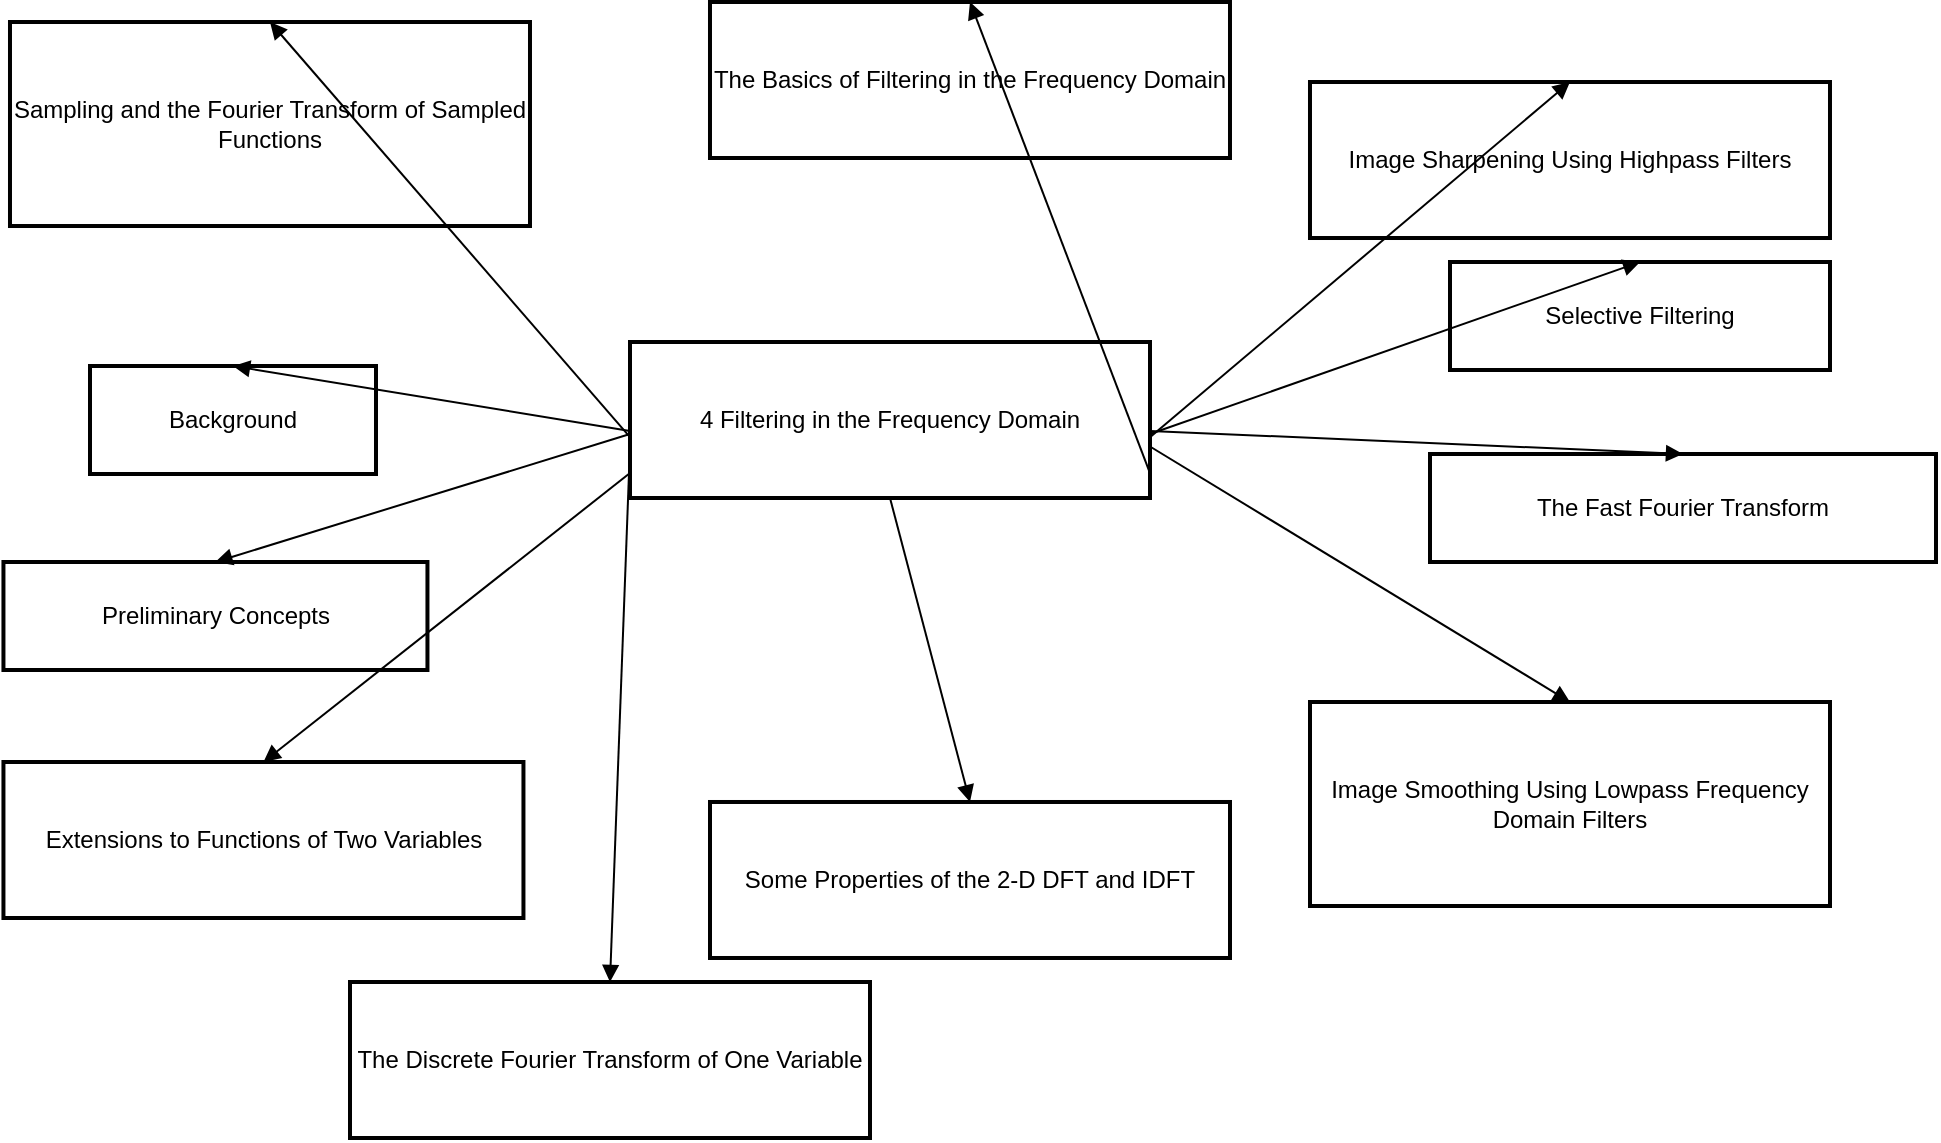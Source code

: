 <mxfile version="26.0.5">
  <diagram name="Page-1" id="syH2UWJGvl_GmndujwGW">
    <mxGraphModel dx="987" dy="1089" grid="1" gridSize="10" guides="1" tooltips="1" connect="1" arrows="1" fold="1" page="1" pageScale="1" pageWidth="850" pageHeight="1100" math="0" shadow="0">
      <root>
        <mxCell id="0" />
        <mxCell id="1" parent="0" />
        <mxCell id="OBfY5L2_PUwbSFdp8kNL-3" value="4 Filtering in the Frequency Domain" style="whiteSpace=wrap;strokeWidth=2;" vertex="1" parent="1">
          <mxGeometry x="1360" y="230" width="260" height="78" as="geometry" />
        </mxCell>
        <mxCell id="OBfY5L2_PUwbSFdp8kNL-4" value="Background" style="whiteSpace=wrap;strokeWidth=2;" vertex="1" parent="1">
          <mxGeometry x="1090.0" y="241.999" width="143" height="54" as="geometry" />
        </mxCell>
        <mxCell id="OBfY5L2_PUwbSFdp8kNL-5" value="Preliminary Concepts" style="whiteSpace=wrap;strokeWidth=2;" vertex="1" parent="1">
          <mxGeometry x="1046.727" y="339.999" width="212" height="54" as="geometry" />
        </mxCell>
        <mxCell id="OBfY5L2_PUwbSFdp8kNL-6" value="Sampling and the Fourier Transform of Sampled Functions" style="whiteSpace=wrap;strokeWidth=2;" vertex="1" parent="1">
          <mxGeometry x="1049.997" y="70.004" width="260" height="102" as="geometry" />
        </mxCell>
        <mxCell id="OBfY5L2_PUwbSFdp8kNL-7" value="The Discrete Fourier Transform of One Variable" style="whiteSpace=wrap;strokeWidth=2;" vertex="1" parent="1">
          <mxGeometry x="1219.999" y="550.0" width="260" height="78" as="geometry" />
        </mxCell>
        <mxCell id="OBfY5L2_PUwbSFdp8kNL-8" value="Extensions to Functions of Two Variables" style="whiteSpace=wrap;strokeWidth=2;" vertex="1" parent="1">
          <mxGeometry x="1046.724" y="440.001" width="260" height="78" as="geometry" />
        </mxCell>
        <mxCell id="OBfY5L2_PUwbSFdp8kNL-9" value="Some Properties of the 2-D DFT and IDFT" style="whiteSpace=wrap;strokeWidth=2;" vertex="1" parent="1">
          <mxGeometry x="1399.998" y="459.995" width="260" height="78" as="geometry" />
        </mxCell>
        <mxCell id="OBfY5L2_PUwbSFdp8kNL-10" value="The Basics of Filtering in the Frequency Domain" style="whiteSpace=wrap;strokeWidth=2;" vertex="1" parent="1">
          <mxGeometry x="1399.997" y="60.002" width="260" height="78" as="geometry" />
        </mxCell>
        <mxCell id="OBfY5L2_PUwbSFdp8kNL-11" value="Image Smoothing Using Lowpass Frequency Domain Filters" style="whiteSpace=wrap;strokeWidth=2;" vertex="1" parent="1">
          <mxGeometry x="1700.002" y="410.001" width="260" height="102" as="geometry" />
        </mxCell>
        <mxCell id="OBfY5L2_PUwbSFdp8kNL-12" value="Image Sharpening Using Highpass Filters" style="whiteSpace=wrap;strokeWidth=2;" vertex="1" parent="1">
          <mxGeometry x="1699.997" y="100.004" width="260" height="78" as="geometry" />
        </mxCell>
        <mxCell id="OBfY5L2_PUwbSFdp8kNL-13" value="Selective Filtering" style="whiteSpace=wrap;strokeWidth=2;" vertex="1" parent="1">
          <mxGeometry x="1770.0" y="189.998" width="190" height="54" as="geometry" />
        </mxCell>
        <mxCell id="OBfY5L2_PUwbSFdp8kNL-14" value="The Fast Fourier Transform" style="whiteSpace=wrap;strokeWidth=2;" vertex="1" parent="1">
          <mxGeometry x="1760.002" y="286.001" width="253" height="54" as="geometry" />
        </mxCell>
        <mxCell id="OBfY5L2_PUwbSFdp8kNL-15" value="" style="curved=1;startArrow=none;endArrow=block;exitX=0;exitY=0.57;entryX=0.5;entryY=0;rounded=0;" edge="1" parent="1" source="OBfY5L2_PUwbSFdp8kNL-3" target="OBfY5L2_PUwbSFdp8kNL-4">
          <mxGeometry relative="1" as="geometry" />
        </mxCell>
        <mxCell id="OBfY5L2_PUwbSFdp8kNL-16" value="" style="curved=1;startArrow=none;endArrow=block;exitX=0;exitY=0.59;entryX=0.5;entryY=0;rounded=0;" edge="1" parent="1" source="OBfY5L2_PUwbSFdp8kNL-3" target="OBfY5L2_PUwbSFdp8kNL-5">
          <mxGeometry relative="1" as="geometry" />
        </mxCell>
        <mxCell id="OBfY5L2_PUwbSFdp8kNL-17" value="" style="curved=1;startArrow=none;endArrow=block;exitX=0;exitY=0.61;entryX=0.5;entryY=0;rounded=0;" edge="1" parent="1" source="OBfY5L2_PUwbSFdp8kNL-3" target="OBfY5L2_PUwbSFdp8kNL-6">
          <mxGeometry relative="1" as="geometry" />
        </mxCell>
        <mxCell id="OBfY5L2_PUwbSFdp8kNL-18" value="" style="curved=1;startArrow=none;endArrow=block;exitX=0;exitY=0.67;entryX=0.5;entryY=0;rounded=0;" edge="1" parent="1" source="OBfY5L2_PUwbSFdp8kNL-3" target="OBfY5L2_PUwbSFdp8kNL-7">
          <mxGeometry relative="1" as="geometry" />
        </mxCell>
        <mxCell id="OBfY5L2_PUwbSFdp8kNL-19" value="" style="curved=1;startArrow=none;endArrow=block;exitX=0;exitY=0.84;entryX=0.5;entryY=0;rounded=0;" edge="1" parent="1" source="OBfY5L2_PUwbSFdp8kNL-3" target="OBfY5L2_PUwbSFdp8kNL-8">
          <mxGeometry relative="1" as="geometry" />
        </mxCell>
        <mxCell id="OBfY5L2_PUwbSFdp8kNL-20" value="" style="curved=1;startArrow=none;endArrow=block;exitX=0.5;exitY=1;entryX=0.5;entryY=0;rounded=0;" edge="1" parent="1" source="OBfY5L2_PUwbSFdp8kNL-3" target="OBfY5L2_PUwbSFdp8kNL-9">
          <mxGeometry relative="1" as="geometry" />
        </mxCell>
        <mxCell id="OBfY5L2_PUwbSFdp8kNL-21" value="" style="curved=1;startArrow=none;endArrow=block;exitX=1;exitY=0.84;entryX=0.5;entryY=0;rounded=0;" edge="1" parent="1" source="OBfY5L2_PUwbSFdp8kNL-3" target="OBfY5L2_PUwbSFdp8kNL-10">
          <mxGeometry relative="1" as="geometry" />
        </mxCell>
        <mxCell id="OBfY5L2_PUwbSFdp8kNL-22" value="" style="curved=1;startArrow=none;endArrow=block;exitX=1;exitY=0.67;entryX=0.5;entryY=0;rounded=0;" edge="1" parent="1" source="OBfY5L2_PUwbSFdp8kNL-3" target="OBfY5L2_PUwbSFdp8kNL-11">
          <mxGeometry relative="1" as="geometry" />
        </mxCell>
        <mxCell id="OBfY5L2_PUwbSFdp8kNL-23" value="" style="curved=1;startArrow=none;endArrow=block;exitX=1;exitY=0.61;entryX=0.5;entryY=0;rounded=0;" edge="1" parent="1" source="OBfY5L2_PUwbSFdp8kNL-3" target="OBfY5L2_PUwbSFdp8kNL-12">
          <mxGeometry relative="1" as="geometry" />
        </mxCell>
        <mxCell id="OBfY5L2_PUwbSFdp8kNL-24" value="" style="curved=1;startArrow=none;endArrow=block;exitX=1;exitY=0.59;entryX=0.5;entryY=0;rounded=0;" edge="1" parent="1" source="OBfY5L2_PUwbSFdp8kNL-3" target="OBfY5L2_PUwbSFdp8kNL-13">
          <mxGeometry relative="1" as="geometry" />
        </mxCell>
        <mxCell id="OBfY5L2_PUwbSFdp8kNL-25" value="" style="curved=1;startArrow=none;endArrow=block;exitX=1;exitY=0.57;entryX=0.5;entryY=0;rounded=0;" edge="1" parent="1" source="OBfY5L2_PUwbSFdp8kNL-3" target="OBfY5L2_PUwbSFdp8kNL-14">
          <mxGeometry relative="1" as="geometry" />
        </mxCell>
      </root>
    </mxGraphModel>
  </diagram>
</mxfile>
